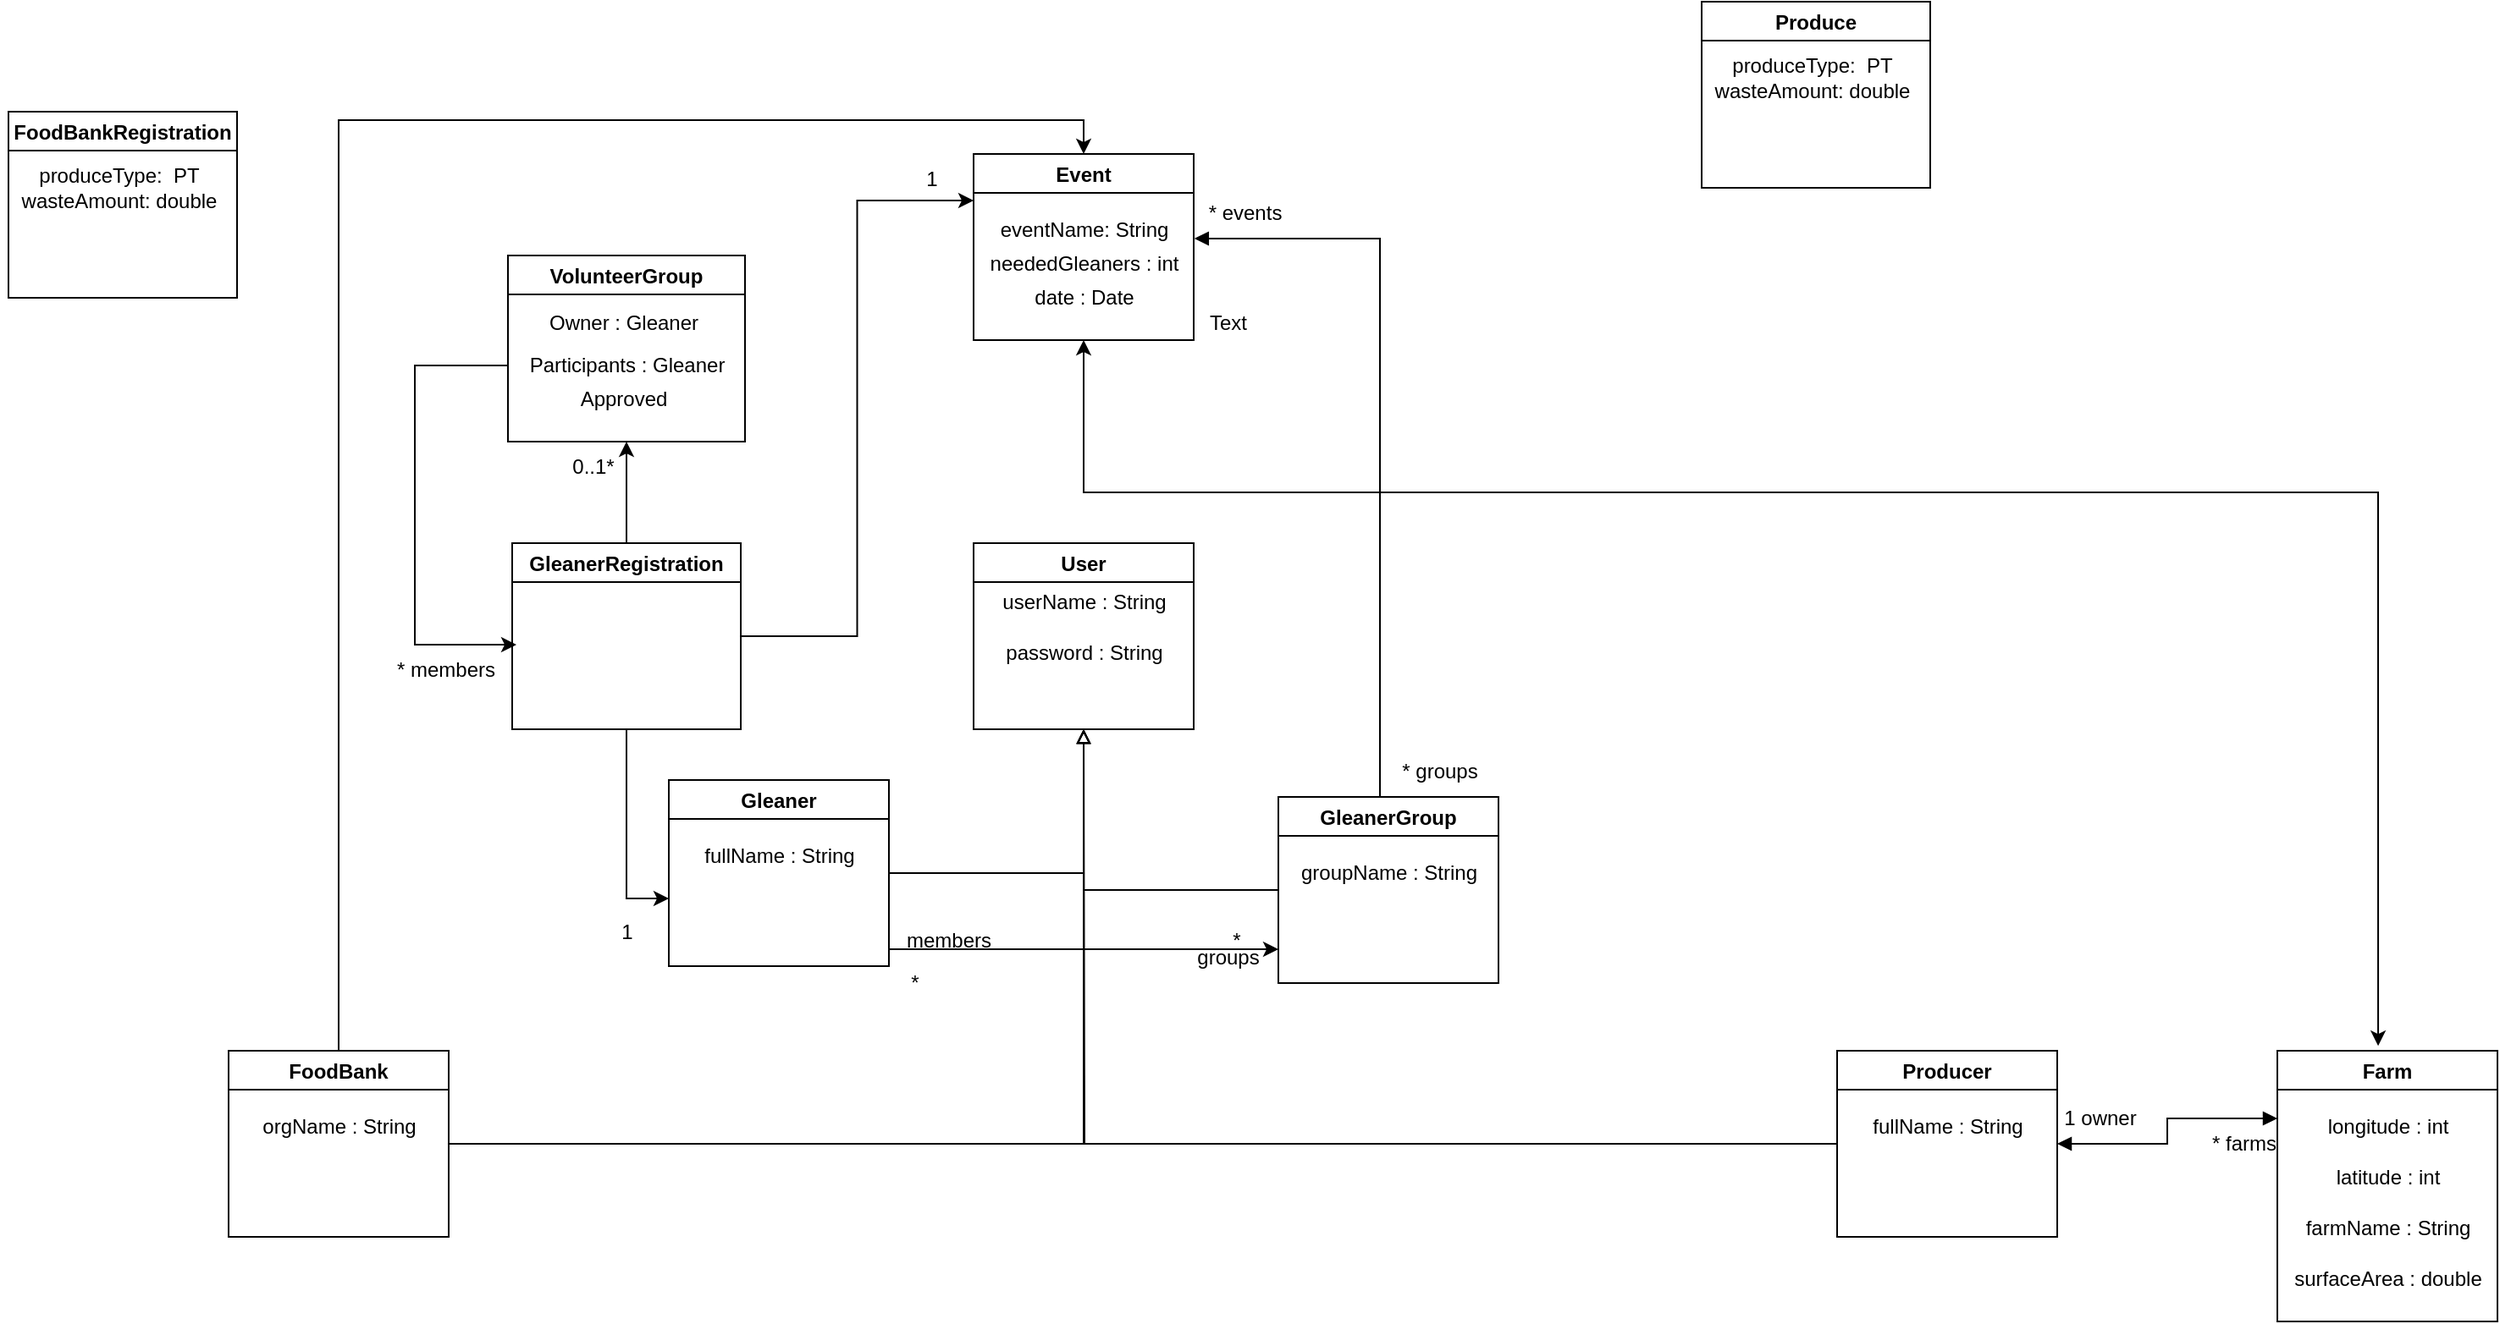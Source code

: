 <mxfile version="20.5.1" type="device"><diagram id="tnx606w1T7UaJfIOxHGK" name="Page-1"><mxGraphModel dx="1831" dy="1633" grid="1" gridSize="10" guides="1" tooltips="1" connect="1" arrows="1" fold="1" page="1" pageScale="1" pageWidth="850" pageHeight="1100" math="0" shadow="0"><root><mxCell id="0"/><mxCell id="1" parent="0"/><mxCell id="jllqxmuQInBjfs_dpcXw-1" value="User" style="swimlane;" parent="1" vertex="1"><mxGeometry x="230" y="30" width="130" height="110" as="geometry"/></mxCell><mxCell id="jllqxmuQInBjfs_dpcXw-2" value="userName : String" style="text;html=1;align=center;verticalAlign=middle;resizable=0;points=[];autosize=1;strokeColor=none;fillColor=none;" parent="jllqxmuQInBjfs_dpcXw-1" vertex="1"><mxGeometry x="5" y="20" width="120" height="30" as="geometry"/></mxCell><mxCell id="jllqxmuQInBjfs_dpcXw-3" value="password : String" style="text;html=1;align=center;verticalAlign=middle;resizable=0;points=[];autosize=1;strokeColor=none;fillColor=none;" parent="jllqxmuQInBjfs_dpcXw-1" vertex="1"><mxGeometry x="5" y="50" width="120" height="30" as="geometry"/></mxCell><mxCell id="jllqxmuQInBjfs_dpcXw-13" style="edgeStyle=orthogonalEdgeStyle;rounded=0;orthogonalLoop=1;jettySize=auto;html=1;entryX=0.5;entryY=1;entryDx=0;entryDy=0;endArrow=block;endFill=0;" parent="1" source="jllqxmuQInBjfs_dpcXw-4" target="jllqxmuQInBjfs_dpcXw-1" edge="1"><mxGeometry relative="1" as="geometry"><mxPoint x="340" y="140.0" as="targetPoint"/></mxGeometry></mxCell><mxCell id="jllqxmuQInBjfs_dpcXw-21" style="edgeStyle=orthogonalEdgeStyle;rounded=0;orthogonalLoop=1;jettySize=auto;html=1;endArrow=classic;endFill=1;" parent="1" source="jllqxmuQInBjfs_dpcXw-4" edge="1"><mxGeometry relative="1" as="geometry"><mxPoint x="410.0" y="270" as="targetPoint"/><Array as="points"><mxPoint x="240" y="270"/><mxPoint x="240" y="270"/></Array></mxGeometry></mxCell><mxCell id="jllqxmuQInBjfs_dpcXw-4" value="Gleaner" style="swimlane;" parent="1" vertex="1"><mxGeometry x="50" y="170" width="130" height="110" as="geometry"/></mxCell><mxCell id="jllqxmuQInBjfs_dpcXw-17" value="fullName : String" style="text;html=1;align=center;verticalAlign=middle;resizable=0;points=[];autosize=1;strokeColor=none;fillColor=none;" parent="jllqxmuQInBjfs_dpcXw-4" vertex="1"><mxGeometry x="10" y="30" width="110" height="30" as="geometry"/></mxCell><mxCell id="jllqxmuQInBjfs_dpcXw-16" style="edgeStyle=orthogonalEdgeStyle;rounded=0;orthogonalLoop=1;jettySize=auto;html=1;endArrow=block;endFill=0;" parent="1" source="jllqxmuQInBjfs_dpcXw-7" edge="1"><mxGeometry relative="1" as="geometry"><mxPoint x="295" y="140" as="targetPoint"/></mxGeometry></mxCell><mxCell id="a22l10dHmHRuqiXTi-JC-5" style="edgeStyle=orthogonalEdgeStyle;rounded=0;orthogonalLoop=1;jettySize=auto;html=1;entryX=0.5;entryY=0;entryDx=0;entryDy=0;" edge="1" parent="1" source="jllqxmuQInBjfs_dpcXw-7" target="jllqxmuQInBjfs_dpcXw-30"><mxGeometry relative="1" as="geometry"><Array as="points"><mxPoint x="-145" y="-220"/><mxPoint x="295" y="-220"/></Array></mxGeometry></mxCell><mxCell id="jllqxmuQInBjfs_dpcXw-7" value="FoodBank" style="swimlane;" parent="1" vertex="1"><mxGeometry x="-210" y="330" width="130" height="110" as="geometry"/></mxCell><mxCell id="jllqxmuQInBjfs_dpcXw-19" value="orgName : String" style="text;html=1;align=center;verticalAlign=middle;resizable=0;points=[];autosize=1;strokeColor=none;fillColor=none;" parent="jllqxmuQInBjfs_dpcXw-7" vertex="1"><mxGeometry x="10" y="30" width="110" height="30" as="geometry"/></mxCell><mxCell id="jllqxmuQInBjfs_dpcXw-14" style="edgeStyle=orthogonalEdgeStyle;rounded=0;orthogonalLoop=1;jettySize=auto;html=1;endArrow=block;endFill=0;entryX=0.5;entryY=1;entryDx=0;entryDy=0;" parent="1" source="jllqxmuQInBjfs_dpcXw-10" target="jllqxmuQInBjfs_dpcXw-1" edge="1"><mxGeometry relative="1" as="geometry"><mxPoint x="290" y="140" as="targetPoint"/></mxGeometry></mxCell><mxCell id="jllqxmuQInBjfs_dpcXw-51" style="edgeStyle=orthogonalEdgeStyle;rounded=0;orthogonalLoop=1;jettySize=auto;html=1;endArrow=block;endFill=1;entryX=1.003;entryY=0.019;entryDx=0;entryDy=0;entryPerimeter=0;" parent="1" source="jllqxmuQInBjfs_dpcXw-10" target="jllqxmuQInBjfs_dpcXw-50" edge="1"><mxGeometry relative="1" as="geometry"><mxPoint x="460" y="-130" as="targetPoint"/><Array as="points"><mxPoint x="470" y="-150"/><mxPoint x="360" y="-150"/></Array></mxGeometry></mxCell><mxCell id="jllqxmuQInBjfs_dpcXw-10" value="GleanerGroup" style="swimlane;" parent="1" vertex="1"><mxGeometry x="410" y="180" width="130" height="110" as="geometry"/></mxCell><mxCell id="jllqxmuQInBjfs_dpcXw-20" value="groupName : String" style="text;html=1;align=center;verticalAlign=middle;resizable=0;points=[];autosize=1;strokeColor=none;fillColor=none;" parent="jllqxmuQInBjfs_dpcXw-10" vertex="1"><mxGeometry y="30" width="130" height="30" as="geometry"/></mxCell><mxCell id="jllqxmuQInBjfs_dpcXw-22" value="groups" style="text;html=1;align=center;verticalAlign=middle;resizable=0;points=[];autosize=1;strokeColor=none;fillColor=none;" parent="1" vertex="1"><mxGeometry x="350" y="260" width="60" height="30" as="geometry"/></mxCell><mxCell id="jllqxmuQInBjfs_dpcXw-23" value="members" style="text;html=1;align=center;verticalAlign=middle;resizable=0;points=[];autosize=1;strokeColor=none;fillColor=none;" parent="1" vertex="1"><mxGeometry x="180" y="250" width="70" height="30" as="geometry"/></mxCell><mxCell id="jllqxmuQInBjfs_dpcXw-25" value="*" style="text;html=1;align=center;verticalAlign=middle;resizable=0;points=[];autosize=1;strokeColor=none;fillColor=none;" parent="1" vertex="1"><mxGeometry x="180" y="275" width="30" height="30" as="geometry"/></mxCell><mxCell id="jllqxmuQInBjfs_dpcXw-26" value="*" style="text;html=1;align=center;verticalAlign=middle;resizable=0;points=[];autosize=1;strokeColor=none;fillColor=none;" parent="1" vertex="1"><mxGeometry x="370" y="250" width="30" height="30" as="geometry"/></mxCell><mxCell id="emNOb3hf-atkcqScyi4Q-12" style="edgeStyle=orthogonalEdgeStyle;rounded=0;orthogonalLoop=1;jettySize=auto;html=1;startArrow=classic;startFill=1;entryX=0.458;entryY=-0.018;entryDx=0;entryDy=0;entryPerimeter=0;" parent="1" source="jllqxmuQInBjfs_dpcXw-30" target="jllqxmuQInBjfs_dpcXw-38" edge="1"><mxGeometry relative="1" as="geometry"><mxPoint x="880" y="200" as="targetPoint"/><Array as="points"><mxPoint x="295"/><mxPoint x="1060"/></Array></mxGeometry></mxCell><mxCell id="jllqxmuQInBjfs_dpcXw-30" value="Event" style="swimlane;" parent="1" vertex="1"><mxGeometry x="230" y="-200" width="130" height="110" as="geometry"/></mxCell><mxCell id="jllqxmuQInBjfs_dpcXw-31" value="eventName: String" style="text;html=1;align=center;verticalAlign=middle;resizable=0;points=[];autosize=1;strokeColor=none;fillColor=none;" parent="jllqxmuQInBjfs_dpcXw-30" vertex="1"><mxGeometry x="5" y="30" width="120" height="30" as="geometry"/></mxCell><mxCell id="jllqxmuQInBjfs_dpcXw-50" value="neededGleaners : int" style="text;html=1;align=center;verticalAlign=middle;resizable=0;points=[];autosize=1;strokeColor=none;fillColor=none;" parent="jllqxmuQInBjfs_dpcXw-30" vertex="1"><mxGeometry y="50" width="130" height="30" as="geometry"/></mxCell><mxCell id="jllqxmuQInBjfs_dpcXw-54" value="date : Date" style="text;html=1;align=center;verticalAlign=middle;resizable=0;points=[];autosize=1;strokeColor=none;fillColor=none;" parent="jllqxmuQInBjfs_dpcXw-30" vertex="1"><mxGeometry x="25" y="70" width="80" height="30" as="geometry"/></mxCell><mxCell id="jllqxmuQInBjfs_dpcXw-36" style="edgeStyle=orthogonalEdgeStyle;rounded=0;orthogonalLoop=1;jettySize=auto;html=1;endArrow=block;endFill=0;entryX=0.5;entryY=1;entryDx=0;entryDy=0;" parent="1" source="jllqxmuQInBjfs_dpcXw-33" target="jllqxmuQInBjfs_dpcXw-1" edge="1"><mxGeometry relative="1" as="geometry"><mxPoint x="290" y="140" as="targetPoint"/><Array as="points"><mxPoint x="295" y="385"/></Array></mxGeometry></mxCell><mxCell id="jllqxmuQInBjfs_dpcXw-55" style="edgeStyle=orthogonalEdgeStyle;rounded=0;orthogonalLoop=1;jettySize=auto;html=1;entryX=0;entryY=0.25;entryDx=0;entryDy=0;startArrow=block;startFill=1;endArrow=block;endFill=1;" parent="1" source="jllqxmuQInBjfs_dpcXw-33" target="jllqxmuQInBjfs_dpcXw-38" edge="1"><mxGeometry relative="1" as="geometry"/></mxCell><mxCell id="jllqxmuQInBjfs_dpcXw-33" value="Producer" style="swimlane;" parent="1" vertex="1"><mxGeometry x="740" y="330" width="130" height="110" as="geometry"/></mxCell><mxCell id="jllqxmuQInBjfs_dpcXw-34" value="fullName : String" style="text;html=1;align=center;verticalAlign=middle;resizable=0;points=[];autosize=1;strokeColor=none;fillColor=none;" parent="jllqxmuQInBjfs_dpcXw-33" vertex="1"><mxGeometry x="10" y="30" width="110" height="30" as="geometry"/></mxCell><mxCell id="jllqxmuQInBjfs_dpcXw-38" value="Farm" style="swimlane;" parent="1" vertex="1"><mxGeometry x="1000" y="330" width="130" height="160" as="geometry"/></mxCell><mxCell id="jllqxmuQInBjfs_dpcXw-39" value="longitude : int" style="text;html=1;align=center;verticalAlign=middle;resizable=0;points=[];autosize=1;strokeColor=none;fillColor=none;" parent="jllqxmuQInBjfs_dpcXw-38" vertex="1"><mxGeometry x="20" y="30" width="90" height="30" as="geometry"/></mxCell><mxCell id="jllqxmuQInBjfs_dpcXw-40" value="latitude : int" style="text;html=1;align=center;verticalAlign=middle;resizable=0;points=[];autosize=1;strokeColor=none;fillColor=none;" parent="jllqxmuQInBjfs_dpcXw-38" vertex="1"><mxGeometry x="25" y="60" width="80" height="30" as="geometry"/></mxCell><mxCell id="jllqxmuQInBjfs_dpcXw-41" value="farmName : String" style="text;html=1;align=center;verticalAlign=middle;resizable=0;points=[];autosize=1;strokeColor=none;fillColor=none;" parent="jllqxmuQInBjfs_dpcXw-38" vertex="1"><mxGeometry x="5" y="90" width="120" height="30" as="geometry"/></mxCell><mxCell id="jllqxmuQInBjfs_dpcXw-42" value="surfaceArea : double" style="text;html=1;align=center;verticalAlign=middle;resizable=0;points=[];autosize=1;strokeColor=none;fillColor=none;" parent="jllqxmuQInBjfs_dpcXw-38" vertex="1"><mxGeometry y="120" width="130" height="30" as="geometry"/></mxCell><mxCell id="jllqxmuQInBjfs_dpcXw-44" value="* farms" style="text;html=1;align=center;verticalAlign=middle;resizable=0;points=[];autosize=1;strokeColor=none;fillColor=none;" parent="1" vertex="1"><mxGeometry x="950" y="370" width="60" height="30" as="geometry"/></mxCell><mxCell id="jllqxmuQInBjfs_dpcXw-45" value="1 owner" style="text;html=1;align=center;verticalAlign=middle;resizable=0;points=[];autosize=1;strokeColor=none;fillColor=none;" parent="1" vertex="1"><mxGeometry x="860" y="355" width="70" height="30" as="geometry"/></mxCell><mxCell id="jllqxmuQInBjfs_dpcXw-48" value="1" style="text;html=1;align=center;verticalAlign=middle;resizable=0;points=[];autosize=1;strokeColor=none;fillColor=none;" parent="1" vertex="1"><mxGeometry x="10" y="245" width="30" height="30" as="geometry"/></mxCell><mxCell id="jllqxmuQInBjfs_dpcXw-52" value="* events" style="text;html=1;align=center;verticalAlign=middle;resizable=0;points=[];autosize=1;strokeColor=none;fillColor=none;" parent="1" vertex="1"><mxGeometry x="355" y="-180" width="70" height="30" as="geometry"/></mxCell><mxCell id="jllqxmuQInBjfs_dpcXw-53" value="* groups" style="text;html=1;align=center;verticalAlign=middle;resizable=0;points=[];autosize=1;strokeColor=none;fillColor=none;" parent="1" vertex="1"><mxGeometry x="470" y="150" width="70" height="30" as="geometry"/></mxCell><mxCell id="emNOb3hf-atkcqScyi4Q-2" value="Produce" style="swimlane;" parent="1" vertex="1"><mxGeometry x="660" y="-290" width="135" height="110" as="geometry"/></mxCell><mxCell id="emNOb3hf-atkcqScyi4Q-3" value="produceType:&amp;nbsp; PT&lt;br&gt;wasteAmount: double" style="text;html=1;align=center;verticalAlign=middle;resizable=0;points=[];autosize=1;strokeColor=none;fillColor=none;" parent="emNOb3hf-atkcqScyi4Q-2" vertex="1"><mxGeometry x="-5" y="25" width="140" height="40" as="geometry"/></mxCell><mxCell id="emNOb3hf-atkcqScyi4Q-13" value="Text" style="text;html=1;align=center;verticalAlign=middle;resizable=0;points=[];autosize=1;strokeColor=none;fillColor=none;" parent="1" vertex="1"><mxGeometry x="355" y="-115" width="50" height="30" as="geometry"/></mxCell><mxCell id="emNOb3hf-atkcqScyi4Q-19" value="FoodBankRegistration" style="swimlane;" parent="1" vertex="1"><mxGeometry x="-340" y="-225.0" width="135" height="110" as="geometry"/></mxCell><mxCell id="emNOb3hf-atkcqScyi4Q-20" value="produceType:&amp;nbsp; PT&lt;br&gt;wasteAmount: double" style="text;html=1;align=center;verticalAlign=middle;resizable=0;points=[];autosize=1;strokeColor=none;fillColor=none;" parent="emNOb3hf-atkcqScyi4Q-19" vertex="1"><mxGeometry x="-5" y="25" width="140" height="40" as="geometry"/></mxCell><mxCell id="a22l10dHmHRuqiXTi-JC-9" style="edgeStyle=orthogonalEdgeStyle;rounded=0;orthogonalLoop=1;jettySize=auto;html=1;entryX=0.5;entryY=1;entryDx=0;entryDy=0;" edge="1" parent="1" source="a22l10dHmHRuqiXTi-JC-6" target="a22l10dHmHRuqiXTi-JC-8"><mxGeometry relative="1" as="geometry"/></mxCell><mxCell id="a22l10dHmHRuqiXTi-JC-17" style="edgeStyle=orthogonalEdgeStyle;rounded=0;orthogonalLoop=1;jettySize=auto;html=1;entryX=0;entryY=0.25;entryDx=0;entryDy=0;" edge="1" parent="1" source="a22l10dHmHRuqiXTi-JC-6" target="jllqxmuQInBjfs_dpcXw-30"><mxGeometry relative="1" as="geometry"/></mxCell><mxCell id="a22l10dHmHRuqiXTi-JC-18" style="edgeStyle=orthogonalEdgeStyle;rounded=0;orthogonalLoop=1;jettySize=auto;html=1;" edge="1" parent="1" source="a22l10dHmHRuqiXTi-JC-6"><mxGeometry relative="1" as="geometry"><mxPoint x="50" y="240" as="targetPoint"/><Array as="points"><mxPoint x="25" y="240"/></Array></mxGeometry></mxCell><mxCell id="a22l10dHmHRuqiXTi-JC-6" value="GleanerRegistration" style="swimlane;" vertex="1" parent="1"><mxGeometry x="-42.5" y="30.0" width="135" height="110" as="geometry"/></mxCell><mxCell id="a22l10dHmHRuqiXTi-JC-8" value="VolunteerGroup" style="swimlane;" vertex="1" parent="1"><mxGeometry x="-45" y="-140.0" width="140" height="110" as="geometry"/></mxCell><mxCell id="a22l10dHmHRuqiXTi-JC-11" value="Owner : Gleaner" style="text;html=1;align=center;verticalAlign=middle;resizable=0;points=[];autosize=1;strokeColor=none;fillColor=none;" vertex="1" parent="a22l10dHmHRuqiXTi-JC-8"><mxGeometry x="12.5" y="25.0" width="110" height="30" as="geometry"/></mxCell><mxCell id="a22l10dHmHRuqiXTi-JC-12" value="Participants : Gleaner" style="text;html=1;align=center;verticalAlign=middle;resizable=0;points=[];autosize=1;strokeColor=none;fillColor=none;" vertex="1" parent="a22l10dHmHRuqiXTi-JC-8"><mxGeometry y="50.0" width="140" height="30" as="geometry"/></mxCell><mxCell id="a22l10dHmHRuqiXTi-JC-16" value="Approved" style="text;html=1;align=center;verticalAlign=middle;resizable=0;points=[];autosize=1;strokeColor=none;fillColor=none;" vertex="1" parent="a22l10dHmHRuqiXTi-JC-8"><mxGeometry x="32.5" y="70.0" width="70" height="30" as="geometry"/></mxCell><mxCell id="a22l10dHmHRuqiXTi-JC-10" value="0..1*" style="text;html=1;align=center;verticalAlign=middle;resizable=0;points=[];autosize=1;strokeColor=none;fillColor=none;" vertex="1" parent="1"><mxGeometry x="-20" y="-30" width="50" height="30" as="geometry"/></mxCell><mxCell id="a22l10dHmHRuqiXTi-JC-14" style="edgeStyle=orthogonalEdgeStyle;rounded=0;orthogonalLoop=1;jettySize=auto;html=1;" edge="1" parent="1" source="a22l10dHmHRuqiXTi-JC-12"><mxGeometry relative="1" as="geometry"><mxPoint x="-40" y="90" as="targetPoint"/><Array as="points"><mxPoint x="-100" y="-75"/><mxPoint x="-100" y="90"/></Array></mxGeometry></mxCell><mxCell id="a22l10dHmHRuqiXTi-JC-15" value="* members" style="text;html=1;align=center;verticalAlign=middle;resizable=0;points=[];autosize=1;strokeColor=none;fillColor=none;" vertex="1" parent="1"><mxGeometry x="-122.5" y="90" width="80" height="30" as="geometry"/></mxCell><mxCell id="a22l10dHmHRuqiXTi-JC-19" value="1" style="text;html=1;align=center;verticalAlign=middle;resizable=0;points=[];autosize=1;strokeColor=none;fillColor=none;" vertex="1" parent="1"><mxGeometry x="190" y="-200" width="30" height="30" as="geometry"/></mxCell></root></mxGraphModel></diagram></mxfile>